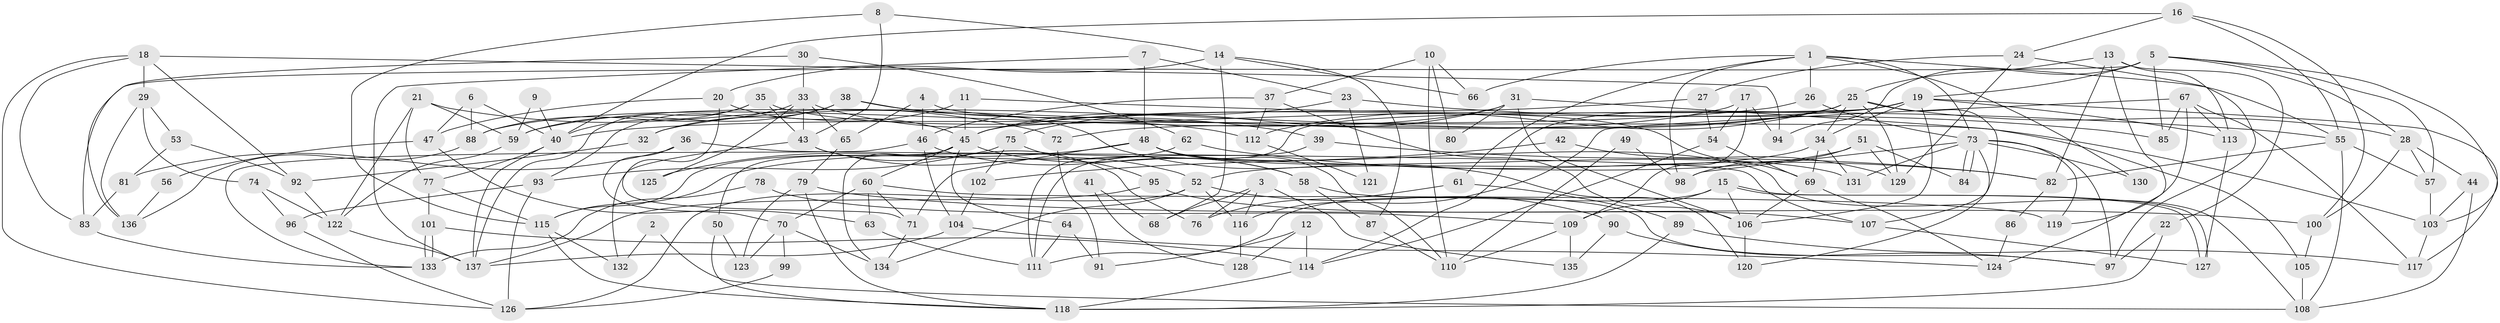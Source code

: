 // Generated by graph-tools (version 1.1) at 2025/15/03/09/25 04:15:14]
// undirected, 137 vertices, 274 edges
graph export_dot {
graph [start="1"]
  node [color=gray90,style=filled];
  1;
  2;
  3;
  4;
  5;
  6;
  7;
  8;
  9;
  10;
  11;
  12;
  13;
  14;
  15;
  16;
  17;
  18;
  19;
  20;
  21;
  22;
  23;
  24;
  25;
  26;
  27;
  28;
  29;
  30;
  31;
  32;
  33;
  34;
  35;
  36;
  37;
  38;
  39;
  40;
  41;
  42;
  43;
  44;
  45;
  46;
  47;
  48;
  49;
  50;
  51;
  52;
  53;
  54;
  55;
  56;
  57;
  58;
  59;
  60;
  61;
  62;
  63;
  64;
  65;
  66;
  67;
  68;
  69;
  70;
  71;
  72;
  73;
  74;
  75;
  76;
  77;
  78;
  79;
  80;
  81;
  82;
  83;
  84;
  85;
  86;
  87;
  88;
  89;
  90;
  91;
  92;
  93;
  94;
  95;
  96;
  97;
  98;
  99;
  100;
  101;
  102;
  103;
  104;
  105;
  106;
  107;
  108;
  109;
  110;
  111;
  112;
  113;
  114;
  115;
  116;
  117;
  118;
  119;
  120;
  121;
  122;
  123;
  124;
  125;
  126;
  127;
  128;
  129;
  130;
  131;
  132;
  133;
  134;
  135;
  136;
  137;
  1 -- 73;
  1 -- 55;
  1 -- 26;
  1 -- 61;
  1 -- 66;
  1 -- 98;
  1 -- 130;
  2 -- 108;
  2 -- 132;
  3 -- 116;
  3 -- 76;
  3 -- 68;
  3 -- 135;
  4 -- 103;
  4 -- 46;
  4 -- 65;
  5 -- 28;
  5 -- 19;
  5 -- 57;
  5 -- 83;
  5 -- 85;
  5 -- 94;
  5 -- 103;
  6 -- 88;
  6 -- 47;
  6 -- 40;
  7 -- 23;
  7 -- 48;
  7 -- 137;
  8 -- 14;
  8 -- 43;
  8 -- 115;
  9 -- 40;
  9 -- 59;
  10 -- 37;
  10 -- 66;
  10 -- 80;
  10 -- 110;
  11 -- 55;
  11 -- 45;
  11 -- 32;
  12 -- 91;
  12 -- 114;
  12 -- 128;
  13 -- 22;
  13 -- 25;
  13 -- 82;
  13 -- 113;
  13 -- 124;
  14 -- 20;
  14 -- 87;
  14 -- 66;
  14 -- 68;
  15 -- 106;
  15 -- 127;
  15 -- 127;
  15 -- 109;
  15 -- 111;
  16 -- 100;
  16 -- 40;
  16 -- 24;
  16 -- 55;
  17 -- 109;
  17 -- 94;
  17 -- 54;
  17 -- 59;
  18 -- 92;
  18 -- 83;
  18 -- 29;
  18 -- 94;
  18 -- 126;
  19 -- 113;
  19 -- 34;
  19 -- 45;
  19 -- 106;
  19 -- 111;
  19 -- 114;
  19 -- 117;
  20 -- 45;
  20 -- 71;
  20 -- 47;
  21 -- 77;
  21 -- 59;
  21 -- 72;
  21 -- 122;
  22 -- 97;
  22 -- 118;
  23 -- 45;
  23 -- 85;
  23 -- 121;
  24 -- 97;
  24 -- 27;
  24 -- 129;
  25 -- 112;
  25 -- 34;
  25 -- 28;
  25 -- 32;
  25 -- 72;
  25 -- 107;
  25 -- 129;
  26 -- 40;
  26 -- 73;
  27 -- 45;
  27 -- 54;
  28 -- 57;
  28 -- 44;
  28 -- 100;
  29 -- 74;
  29 -- 53;
  29 -- 136;
  30 -- 33;
  30 -- 62;
  30 -- 136;
  31 -- 106;
  31 -- 105;
  31 -- 75;
  31 -- 80;
  31 -- 88;
  32 -- 92;
  33 -- 43;
  33 -- 88;
  33 -- 65;
  33 -- 112;
  33 -- 125;
  34 -- 69;
  34 -- 52;
  34 -- 131;
  35 -- 40;
  35 -- 137;
  35 -- 43;
  35 -- 69;
  36 -- 70;
  36 -- 81;
  36 -- 107;
  37 -- 46;
  37 -- 106;
  37 -- 112;
  38 -- 120;
  38 -- 59;
  38 -- 39;
  38 -- 93;
  39 -- 111;
  39 -- 82;
  40 -- 77;
  40 -- 137;
  41 -- 68;
  41 -- 128;
  42 -- 129;
  42 -- 102;
  43 -- 52;
  43 -- 76;
  43 -- 132;
  44 -- 103;
  44 -- 108;
  45 -- 134;
  45 -- 50;
  45 -- 58;
  45 -- 60;
  45 -- 64;
  46 -- 104;
  46 -- 58;
  46 -- 133;
  47 -- 63;
  47 -- 56;
  48 -- 108;
  48 -- 131;
  48 -- 71;
  48 -- 110;
  48 -- 125;
  49 -- 110;
  49 -- 98;
  50 -- 118;
  50 -- 123;
  51 -- 98;
  51 -- 129;
  51 -- 84;
  51 -- 115;
  52 -- 134;
  52 -- 126;
  52 -- 90;
  52 -- 116;
  53 -- 92;
  53 -- 81;
  54 -- 69;
  54 -- 114;
  55 -- 82;
  55 -- 57;
  55 -- 108;
  56 -- 136;
  57 -- 103;
  58 -- 97;
  58 -- 87;
  59 -- 122;
  60 -- 119;
  60 -- 63;
  60 -- 70;
  60 -- 71;
  61 -- 89;
  61 -- 76;
  62 -- 115;
  62 -- 82;
  63 -- 111;
  64 -- 111;
  64 -- 91;
  65 -- 79;
  67 -- 113;
  67 -- 117;
  67 -- 85;
  67 -- 116;
  67 -- 119;
  69 -- 106;
  69 -- 124;
  70 -- 123;
  70 -- 99;
  70 -- 134;
  71 -- 134;
  72 -- 91;
  73 -- 84;
  73 -- 84;
  73 -- 97;
  73 -- 98;
  73 -- 119;
  73 -- 120;
  73 -- 130;
  73 -- 131;
  74 -- 122;
  74 -- 96;
  75 -- 95;
  75 -- 93;
  75 -- 102;
  77 -- 101;
  77 -- 115;
  78 -- 109;
  78 -- 133;
  79 -- 118;
  79 -- 100;
  79 -- 123;
  81 -- 83;
  82 -- 86;
  83 -- 133;
  86 -- 124;
  87 -- 110;
  88 -- 136;
  89 -- 118;
  89 -- 117;
  90 -- 135;
  90 -- 97;
  92 -- 122;
  93 -- 96;
  93 -- 126;
  95 -- 107;
  95 -- 137;
  96 -- 126;
  99 -- 126;
  100 -- 105;
  101 -- 114;
  101 -- 133;
  101 -- 133;
  102 -- 104;
  103 -- 117;
  104 -- 124;
  104 -- 137;
  105 -- 108;
  106 -- 120;
  107 -- 127;
  109 -- 110;
  109 -- 135;
  112 -- 121;
  113 -- 127;
  114 -- 118;
  115 -- 118;
  115 -- 132;
  116 -- 128;
  122 -- 137;
}
